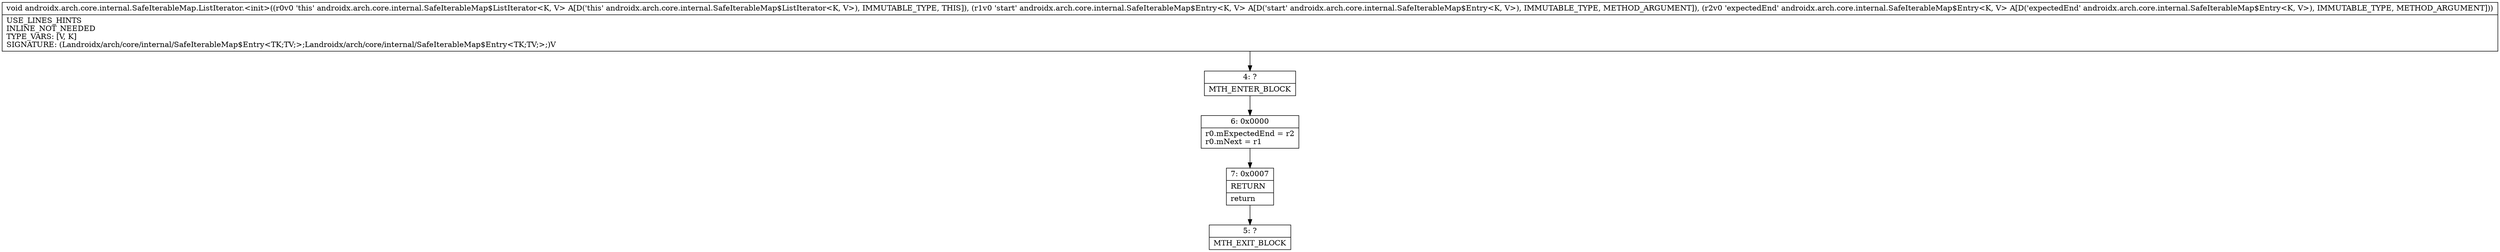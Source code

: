 digraph "CFG forandroidx.arch.core.internal.SafeIterableMap.ListIterator.\<init\>(Landroidx\/arch\/core\/internal\/SafeIterableMap$Entry;Landroidx\/arch\/core\/internal\/SafeIterableMap$Entry;)V" {
Node_4 [shape=record,label="{4\:\ ?|MTH_ENTER_BLOCK\l}"];
Node_6 [shape=record,label="{6\:\ 0x0000|r0.mExpectedEnd = r2\lr0.mNext = r1\l}"];
Node_7 [shape=record,label="{7\:\ 0x0007|RETURN\l|return\l}"];
Node_5 [shape=record,label="{5\:\ ?|MTH_EXIT_BLOCK\l}"];
MethodNode[shape=record,label="{void androidx.arch.core.internal.SafeIterableMap.ListIterator.\<init\>((r0v0 'this' androidx.arch.core.internal.SafeIterableMap$ListIterator\<K, V\> A[D('this' androidx.arch.core.internal.SafeIterableMap$ListIterator\<K, V\>), IMMUTABLE_TYPE, THIS]), (r1v0 'start' androidx.arch.core.internal.SafeIterableMap$Entry\<K, V\> A[D('start' androidx.arch.core.internal.SafeIterableMap$Entry\<K, V\>), IMMUTABLE_TYPE, METHOD_ARGUMENT]), (r2v0 'expectedEnd' androidx.arch.core.internal.SafeIterableMap$Entry\<K, V\> A[D('expectedEnd' androidx.arch.core.internal.SafeIterableMap$Entry\<K, V\>), IMMUTABLE_TYPE, METHOD_ARGUMENT]))  | USE_LINES_HINTS\lINLINE_NOT_NEEDED\lTYPE_VARS: [V, K]\lSIGNATURE: (Landroidx\/arch\/core\/internal\/SafeIterableMap$Entry\<TK;TV;\>;Landroidx\/arch\/core\/internal\/SafeIterableMap$Entry\<TK;TV;\>;)V\l}"];
MethodNode -> Node_4;Node_4 -> Node_6;
Node_6 -> Node_7;
Node_7 -> Node_5;
}

